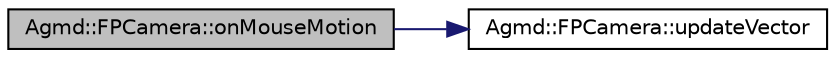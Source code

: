 digraph "Agmd::FPCamera::onMouseMotion"
{
  edge [fontname="Helvetica",fontsize="10",labelfontname="Helvetica",labelfontsize="10"];
  node [fontname="Helvetica",fontsize="10",shape=record];
  rankdir="LR";
  Node1 [label="Agmd::FPCamera::onMouseMotion",height=0.2,width=0.4,color="black", fillcolor="grey75", style="filled" fontcolor="black"];
  Node1 -> Node2 [color="midnightblue",fontsize="10",style="solid",fontname="Helvetica"];
  Node2 [label="Agmd::FPCamera::updateVector",height=0.2,width=0.4,color="black", fillcolor="white", style="filled",URL="$class_agmd_1_1_f_p_camera.html#ae46147dbb6541ed1c13b4c864c41df42"];
}
